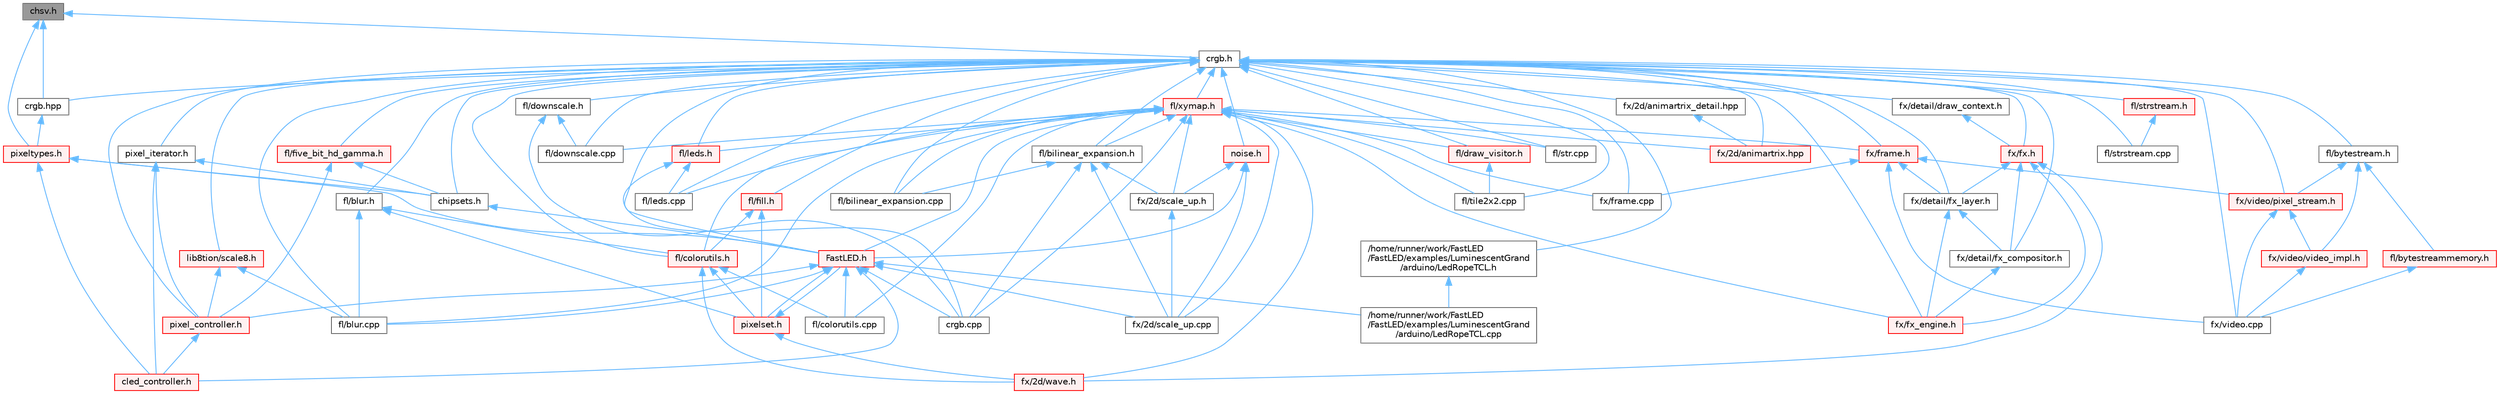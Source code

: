 digraph "chsv.h"
{
 // INTERACTIVE_SVG=YES
 // LATEX_PDF_SIZE
  bgcolor="transparent";
  edge [fontname=Helvetica,fontsize=10,labelfontname=Helvetica,labelfontsize=10];
  node [fontname=Helvetica,fontsize=10,shape=box,height=0.2,width=0.4];
  Node1 [id="Node000001",label="chsv.h",height=0.2,width=0.4,color="gray40", fillcolor="grey60", style="filled", fontcolor="black",tooltip="Defines the hue, saturation, and value (HSV) pixel struct."];
  Node1 -> Node2 [id="edge1_Node000001_Node000002",dir="back",color="steelblue1",style="solid",tooltip=" "];
  Node2 [id="Node000002",label="crgb.h",height=0.2,width=0.4,color="grey40", fillcolor="white", style="filled",URL="$db/dd1/crgb_8h.html",tooltip="Defines the red, green, and blue (RGB) pixel struct."];
  Node2 -> Node3 [id="edge2_Node000002_Node000003",dir="back",color="steelblue1",style="solid",tooltip=" "];
  Node3 [id="Node000003",label="/home/runner/work/FastLED\l/FastLED/examples/LuminescentGrand\l/arduino/LedRopeTCL.h",height=0.2,width=0.4,color="grey40", fillcolor="white", style="filled",URL="$d9/d7e/_led_rope_t_c_l_8h.html",tooltip=" "];
  Node3 -> Node4 [id="edge3_Node000003_Node000004",dir="back",color="steelblue1",style="solid",tooltip=" "];
  Node4 [id="Node000004",label="/home/runner/work/FastLED\l/FastLED/examples/LuminescentGrand\l/arduino/LedRopeTCL.cpp",height=0.2,width=0.4,color="grey40", fillcolor="white", style="filled",URL="$d6/dc9/_led_rope_t_c_l_8cpp.html",tooltip=" "];
  Node2 -> Node5 [id="edge4_Node000002_Node000005",dir="back",color="steelblue1",style="solid",tooltip=" "];
  Node5 [id="Node000005",label="chipsets.h",height=0.2,width=0.4,color="grey40", fillcolor="white", style="filled",URL="$db/d66/chipsets_8h.html",tooltip="Contains the bulk of the definitions for the various LED chipsets supported."];
  Node5 -> Node6 [id="edge5_Node000005_Node000006",dir="back",color="steelblue1",style="solid",tooltip=" "];
  Node6 [id="Node000006",label="FastLED.h",height=0.2,width=0.4,color="red", fillcolor="#FFF0F0", style="filled",URL="$db/d97/_fast_l_e_d_8h.html",tooltip="central include file for FastLED, defines the CFastLED class/object"];
  Node6 -> Node4 [id="edge6_Node000006_Node000004",dir="back",color="steelblue1",style="solid",tooltip=" "];
  Node6 -> Node76 [id="edge7_Node000006_Node000076",dir="back",color="steelblue1",style="solid",tooltip=" "];
  Node76 [id="Node000076",label="cled_controller.h",height=0.2,width=0.4,color="red", fillcolor="#FFF0F0", style="filled",URL="$db/d6d/cled__controller_8h.html",tooltip="base definitions used by led controllers for writing out led data"];
  Node6 -> Node82 [id="edge8_Node000006_Node000082",dir="back",color="steelblue1",style="solid",tooltip=" "];
  Node82 [id="Node000082",label="crgb.cpp",height=0.2,width=0.4,color="grey40", fillcolor="white", style="filled",URL="$d0/de3/crgb_8cpp.html",tooltip="Utility functions for the red, green, and blue (RGB) pixel struct."];
  Node6 -> Node91 [id="edge9_Node000006_Node000091",dir="back",color="steelblue1",style="solid",tooltip=" "];
  Node91 [id="Node000091",label="fl/blur.cpp",height=0.2,width=0.4,color="grey40", fillcolor="white", style="filled",URL="$de/dc8/blur_8cpp.html",tooltip=" "];
  Node6 -> Node92 [id="edge10_Node000006_Node000092",dir="back",color="steelblue1",style="solid",tooltip=" "];
  Node92 [id="Node000092",label="fl/colorutils.cpp",height=0.2,width=0.4,color="grey40", fillcolor="white", style="filled",URL="$da/d2d/colorutils_8cpp.html",tooltip="Misc utility functions for palettes, blending, and more."];
  Node6 -> Node105 [id="edge11_Node000006_Node000105",dir="back",color="steelblue1",style="solid",tooltip=" "];
  Node105 [id="Node000105",label="fx/2d/scale_up.cpp",height=0.2,width=0.4,color="grey40", fillcolor="white", style="filled",URL="$dc/d8c/scale__up_8cpp.html",tooltip=" "];
  Node6 -> Node117 [id="edge12_Node000006_Node000117",dir="back",color="steelblue1",style="solid",tooltip=" "];
  Node117 [id="Node000117",label="pixel_controller.h",height=0.2,width=0.4,color="red", fillcolor="#FFF0F0", style="filled",URL="$d5/d4d/pixel__controller_8h.html",tooltip="Low level pixel data writing class."];
  Node117 -> Node76 [id="edge13_Node000117_Node000076",dir="back",color="steelblue1",style="solid",tooltip=" "];
  Node6 -> Node118 [id="edge14_Node000006_Node000118",dir="back",color="steelblue1",style="solid",tooltip=" "];
  Node118 [id="Node000118",label="pixelset.h",height=0.2,width=0.4,color="red", fillcolor="#FFF0F0", style="filled",URL="$d4/d46/pixelset_8h.html",tooltip="Declares classes for managing logical groups of LEDs."];
  Node118 -> Node6 [id="edge15_Node000118_Node000006",dir="back",color="steelblue1",style="solid",tooltip=" "];
  Node118 -> Node120 [id="edge16_Node000118_Node000120",dir="back",color="steelblue1",style="solid",tooltip=" "];
  Node120 [id="Node000120",label="fx/2d/wave.h",height=0.2,width=0.4,color="red", fillcolor="#FFF0F0", style="filled",URL="$de/de9/src_2fx_22d_2wave_8h.html",tooltip=" "];
  Node2 -> Node82 [id="edge17_Node000002_Node000082",dir="back",color="steelblue1",style="solid",tooltip=" "];
  Node2 -> Node112 [id="edge18_Node000002_Node000112",dir="back",color="steelblue1",style="solid",tooltip=" "];
  Node112 [id="Node000112",label="crgb.hpp",height=0.2,width=0.4,color="grey40", fillcolor="white", style="filled",URL="$d0/d4b/crgb_8hpp.html",tooltip="Defines utility functions for the red, green, and blue (RGB) pixel struct."];
  Node112 -> Node113 [id="edge19_Node000112_Node000113",dir="back",color="steelblue1",style="solid",tooltip=" "];
  Node113 [id="Node000113",label="pixeltypes.h",height=0.2,width=0.4,color="red", fillcolor="#FFF0F0", style="filled",URL="$d2/dba/pixeltypes_8h.html",tooltip="Includes defintions for RGB and HSV pixels."];
  Node113 -> Node6 [id="edge20_Node000113_Node000006",dir="back",color="steelblue1",style="solid",tooltip=" "];
  Node113 -> Node5 [id="edge21_Node000113_Node000005",dir="back",color="steelblue1",style="solid",tooltip=" "];
  Node113 -> Node76 [id="edge22_Node000113_Node000076",dir="back",color="steelblue1",style="solid",tooltip=" "];
  Node2 -> Node127 [id="edge23_Node000002_Node000127",dir="back",color="steelblue1",style="solid",tooltip=" "];
  Node127 [id="Node000127",label="fl/bilinear_expansion.cpp",height=0.2,width=0.4,color="grey40", fillcolor="white", style="filled",URL="$de/d80/bilinear__expansion_8cpp.html",tooltip="Demonstrates how to mix noise generation with color palettes on a 2D LED matrix."];
  Node2 -> Node128 [id="edge24_Node000002_Node000128",dir="back",color="steelblue1",style="solid",tooltip=" "];
  Node128 [id="Node000128",label="fl/bilinear_expansion.h",height=0.2,width=0.4,color="grey40", fillcolor="white", style="filled",URL="$da/d34/bilinear__expansion_8h.html",tooltip="Demonstrates how to mix noise generation with color palettes on a 2D LED matrix."];
  Node128 -> Node82 [id="edge25_Node000128_Node000082",dir="back",color="steelblue1",style="solid",tooltip=" "];
  Node128 -> Node127 [id="edge26_Node000128_Node000127",dir="back",color="steelblue1",style="solid",tooltip=" "];
  Node128 -> Node105 [id="edge27_Node000128_Node000105",dir="back",color="steelblue1",style="solid",tooltip=" "];
  Node128 -> Node129 [id="edge28_Node000128_Node000129",dir="back",color="steelblue1",style="solid",tooltip=" "];
  Node129 [id="Node000129",label="fx/2d/scale_up.h",height=0.2,width=0.4,color="grey40", fillcolor="white", style="filled",URL="$d2/d74/scale__up_8h.html",tooltip="Expands a grid using bilinear interpolation and scaling up."];
  Node129 -> Node105 [id="edge29_Node000129_Node000105",dir="back",color="steelblue1",style="solid",tooltip=" "];
  Node2 -> Node91 [id="edge30_Node000002_Node000091",dir="back",color="steelblue1",style="solid",tooltip=" "];
  Node2 -> Node130 [id="edge31_Node000002_Node000130",dir="back",color="steelblue1",style="solid",tooltip=" "];
  Node130 [id="Node000130",label="fl/blur.h",height=0.2,width=0.4,color="grey40", fillcolor="white", style="filled",URL="$d4/df5/blur_8h.html",tooltip=" "];
  Node130 -> Node91 [id="edge32_Node000130_Node000091",dir="back",color="steelblue1",style="solid",tooltip=" "];
  Node130 -> Node131 [id="edge33_Node000130_Node000131",dir="back",color="steelblue1",style="solid",tooltip=" "];
  Node131 [id="Node000131",label="fl/colorutils.h",height=0.2,width=0.4,color="red", fillcolor="#FFF0F0", style="filled",URL="$d7/df9/fl_2colorutils_8h.html",tooltip="Utility functions for color fill, palettes, blending, and more."];
  Node131 -> Node92 [id="edge34_Node000131_Node000092",dir="back",color="steelblue1",style="solid",tooltip=" "];
  Node131 -> Node120 [id="edge35_Node000131_Node000120",dir="back",color="steelblue1",style="solid",tooltip=" "];
  Node131 -> Node118 [id="edge36_Node000131_Node000118",dir="back",color="steelblue1",style="solid",tooltip=" "];
  Node130 -> Node118 [id="edge37_Node000130_Node000118",dir="back",color="steelblue1",style="solid",tooltip=" "];
  Node2 -> Node140 [id="edge38_Node000002_Node000140",dir="back",color="steelblue1",style="solid",tooltip=" "];
  Node140 [id="Node000140",label="fl/bytestream.h",height=0.2,width=0.4,color="grey40", fillcolor="white", style="filled",URL="$dd/d2b/bytestream_8h.html",tooltip=" "];
  Node140 -> Node141 [id="edge39_Node000140_Node000141",dir="back",color="steelblue1",style="solid",tooltip=" "];
  Node141 [id="Node000141",label="fl/bytestreammemory.h",height=0.2,width=0.4,color="red", fillcolor="#FFF0F0", style="filled",URL="$d1/d24/bytestreammemory_8h.html",tooltip=" "];
  Node141 -> Node143 [id="edge40_Node000141_Node000143",dir="back",color="steelblue1",style="solid",tooltip=" "];
  Node143 [id="Node000143",label="fx/video.cpp",height=0.2,width=0.4,color="grey40", fillcolor="white", style="filled",URL="$d0/d05/video_8cpp.html",tooltip=" "];
  Node140 -> Node144 [id="edge41_Node000140_Node000144",dir="back",color="steelblue1",style="solid",tooltip=" "];
  Node144 [id="Node000144",label="fx/video/pixel_stream.h",height=0.2,width=0.4,color="red", fillcolor="#FFF0F0", style="filled",URL="$d3/dfa/pixel__stream_8h.html",tooltip=" "];
  Node144 -> Node143 [id="edge42_Node000144_Node000143",dir="back",color="steelblue1",style="solid",tooltip=" "];
  Node144 -> Node147 [id="edge43_Node000144_Node000147",dir="back",color="steelblue1",style="solid",tooltip=" "];
  Node147 [id="Node000147",label="fx/video/video_impl.h",height=0.2,width=0.4,color="red", fillcolor="#FFF0F0", style="filled",URL="$d5/d82/video__impl_8h.html",tooltip=" "];
  Node147 -> Node143 [id="edge44_Node000147_Node000143",dir="back",color="steelblue1",style="solid",tooltip=" "];
  Node140 -> Node147 [id="edge45_Node000140_Node000147",dir="back",color="steelblue1",style="solid",tooltip=" "];
  Node2 -> Node131 [id="edge46_Node000002_Node000131",dir="back",color="steelblue1",style="solid",tooltip=" "];
  Node2 -> Node150 [id="edge47_Node000002_Node000150",dir="back",color="steelblue1",style="solid",tooltip=" "];
  Node150 [id="Node000150",label="fl/downscale.cpp",height=0.2,width=0.4,color="grey40", fillcolor="white", style="filled",URL="$d8/df9/downscale_8cpp.html",tooltip=" "];
  Node2 -> Node151 [id="edge48_Node000002_Node000151",dir="back",color="steelblue1",style="solid",tooltip=" "];
  Node151 [id="Node000151",label="fl/downscale.h",height=0.2,width=0.4,color="grey40", fillcolor="white", style="filled",URL="$d2/d61/downscale_8h.html",tooltip=" "];
  Node151 -> Node82 [id="edge49_Node000151_Node000082",dir="back",color="steelblue1",style="solid",tooltip=" "];
  Node151 -> Node150 [id="edge50_Node000151_Node000150",dir="back",color="steelblue1",style="solid",tooltip=" "];
  Node2 -> Node136 [id="edge51_Node000002_Node000136",dir="back",color="steelblue1",style="solid",tooltip=" "];
  Node136 [id="Node000136",label="fl/draw_visitor.h",height=0.2,width=0.4,color="red", fillcolor="#FFF0F0", style="filled",URL="$d0/d4f/draw__visitor_8h.html",tooltip=" "];
  Node136 -> Node138 [id="edge52_Node000136_Node000138",dir="back",color="steelblue1",style="solid",tooltip=" "];
  Node138 [id="Node000138",label="fl/tile2x2.cpp",height=0.2,width=0.4,color="grey40", fillcolor="white", style="filled",URL="$db/d15/tile2x2_8cpp.html",tooltip=" "];
  Node2 -> Node152 [id="edge53_Node000002_Node000152",dir="back",color="steelblue1",style="solid",tooltip=" "];
  Node152 [id="Node000152",label="fl/fill.h",height=0.2,width=0.4,color="red", fillcolor="#FFF0F0", style="filled",URL="$d2/d78/fill_8h.html",tooltip=" "];
  Node152 -> Node131 [id="edge54_Node000152_Node000131",dir="back",color="steelblue1",style="solid",tooltip=" "];
  Node152 -> Node118 [id="edge55_Node000152_Node000118",dir="back",color="steelblue1",style="solid",tooltip=" "];
  Node2 -> Node154 [id="edge56_Node000002_Node000154",dir="back",color="steelblue1",style="solid",tooltip=" "];
  Node154 [id="Node000154",label="fl/five_bit_hd_gamma.h",height=0.2,width=0.4,color="red", fillcolor="#FFF0F0", style="filled",URL="$dc/d44/five__bit__hd__gamma_8h.html",tooltip="Declares functions for five-bit gamma correction."];
  Node154 -> Node5 [id="edge57_Node000154_Node000005",dir="back",color="steelblue1",style="solid",tooltip=" "];
  Node154 -> Node117 [id="edge58_Node000154_Node000117",dir="back",color="steelblue1",style="solid",tooltip=" "];
  Node2 -> Node155 [id="edge59_Node000002_Node000155",dir="back",color="steelblue1",style="solid",tooltip=" "];
  Node155 [id="Node000155",label="fl/leds.cpp",height=0.2,width=0.4,color="grey40", fillcolor="white", style="filled",URL="$d6/d78/leds_8cpp.html",tooltip=" "];
  Node2 -> Node156 [id="edge60_Node000002_Node000156",dir="back",color="steelblue1",style="solid",tooltip=" "];
  Node156 [id="Node000156",label="fl/leds.h",height=0.2,width=0.4,color="red", fillcolor="#FFF0F0", style="filled",URL="$da/d78/leds_8h.html",tooltip=" "];
  Node156 -> Node6 [id="edge61_Node000156_Node000006",dir="back",color="steelblue1",style="solid",tooltip=" "];
  Node156 -> Node155 [id="edge62_Node000156_Node000155",dir="back",color="steelblue1",style="solid",tooltip=" "];
  Node2 -> Node162 [id="edge63_Node000002_Node000162",dir="back",color="steelblue1",style="solid",tooltip=" "];
  Node162 [id="Node000162",label="fl/str.cpp",height=0.2,width=0.4,color="grey40", fillcolor="white", style="filled",URL="$d1/d1f/str_8cpp.html",tooltip=" "];
  Node2 -> Node163 [id="edge64_Node000002_Node000163",dir="back",color="steelblue1",style="solid",tooltip=" "];
  Node163 [id="Node000163",label="fl/strstream.cpp",height=0.2,width=0.4,color="grey40", fillcolor="white", style="filled",URL="$d3/d80/strstream_8cpp.html",tooltip=" "];
  Node2 -> Node164 [id="edge65_Node000002_Node000164",dir="back",color="steelblue1",style="solid",tooltip=" "];
  Node164 [id="Node000164",label="fl/strstream.h",height=0.2,width=0.4,color="red", fillcolor="#FFF0F0", style="filled",URL="$d8/d00/strstream_8h.html",tooltip=" "];
  Node164 -> Node163 [id="edge66_Node000164_Node000163",dir="back",color="steelblue1",style="solid",tooltip=" "];
  Node2 -> Node138 [id="edge67_Node000002_Node000138",dir="back",color="steelblue1",style="solid",tooltip=" "];
  Node2 -> Node200 [id="edge68_Node000002_Node000200",dir="back",color="steelblue1",style="solid",tooltip=" "];
  Node200 [id="Node000200",label="fl/xymap.h",height=0.2,width=0.4,color="red", fillcolor="#FFF0F0", style="filled",URL="$da/d61/xymap_8h.html",tooltip=" "];
  Node200 -> Node6 [id="edge69_Node000200_Node000006",dir="back",color="steelblue1",style="solid",tooltip=" "];
  Node200 -> Node82 [id="edge70_Node000200_Node000082",dir="back",color="steelblue1",style="solid",tooltip=" "];
  Node200 -> Node127 [id="edge71_Node000200_Node000127",dir="back",color="steelblue1",style="solid",tooltip=" "];
  Node200 -> Node128 [id="edge72_Node000200_Node000128",dir="back",color="steelblue1",style="solid",tooltip=" "];
  Node200 -> Node91 [id="edge73_Node000200_Node000091",dir="back",color="steelblue1",style="solid",tooltip=" "];
  Node200 -> Node92 [id="edge74_Node000200_Node000092",dir="back",color="steelblue1",style="solid",tooltip=" "];
  Node200 -> Node131 [id="edge75_Node000200_Node000131",dir="back",color="steelblue1",style="solid",tooltip=" "];
  Node200 -> Node150 [id="edge76_Node000200_Node000150",dir="back",color="steelblue1",style="solid",tooltip=" "];
  Node200 -> Node136 [id="edge77_Node000200_Node000136",dir="back",color="steelblue1",style="solid",tooltip=" "];
  Node200 -> Node155 [id="edge78_Node000200_Node000155",dir="back",color="steelblue1",style="solid",tooltip=" "];
  Node200 -> Node156 [id="edge79_Node000200_Node000156",dir="back",color="steelblue1",style="solid",tooltip=" "];
  Node200 -> Node162 [id="edge80_Node000200_Node000162",dir="back",color="steelblue1",style="solid",tooltip=" "];
  Node200 -> Node138 [id="edge81_Node000200_Node000138",dir="back",color="steelblue1",style="solid",tooltip=" "];
  Node200 -> Node199 [id="edge82_Node000200_Node000199",dir="back",color="steelblue1",style="solid",tooltip=" "];
  Node199 [id="Node000199",label="fx/2d/animartrix.hpp",height=0.2,width=0.4,color="red", fillcolor="#FFF0F0", style="filled",URL="$d3/dc3/animartrix_8hpp.html",tooltip=" "];
  Node200 -> Node105 [id="edge83_Node000200_Node000105",dir="back",color="steelblue1",style="solid",tooltip=" "];
  Node200 -> Node129 [id="edge84_Node000200_Node000129",dir="back",color="steelblue1",style="solid",tooltip=" "];
  Node200 -> Node120 [id="edge85_Node000200_Node000120",dir="back",color="steelblue1",style="solid",tooltip=" "];
  Node200 -> Node197 [id="edge86_Node000200_Node000197",dir="back",color="steelblue1",style="solid",tooltip=" "];
  Node197 [id="Node000197",label="fx/frame.cpp",height=0.2,width=0.4,color="grey40", fillcolor="white", style="filled",URL="$da/d14/frame_8cpp.html",tooltip=" "];
  Node200 -> Node208 [id="edge87_Node000200_Node000208",dir="back",color="steelblue1",style="solid",tooltip=" "];
  Node208 [id="Node000208",label="fx/frame.h",height=0.2,width=0.4,color="red", fillcolor="#FFF0F0", style="filled",URL="$df/d7d/frame_8h.html",tooltip=" "];
  Node208 -> Node195 [id="edge88_Node000208_Node000195",dir="back",color="steelblue1",style="solid",tooltip=" "];
  Node195 [id="Node000195",label="fx/detail/fx_layer.h",height=0.2,width=0.4,color="grey40", fillcolor="white", style="filled",URL="$d7/d2f/fx__layer_8h.html",tooltip=" "];
  Node195 -> Node196 [id="edge89_Node000195_Node000196",dir="back",color="steelblue1",style="solid",tooltip=" "];
  Node196 [id="Node000196",label="fx/detail/fx_compositor.h",height=0.2,width=0.4,color="grey40", fillcolor="white", style="filled",URL="$d5/d6b/fx__compositor_8h.html",tooltip=" "];
  Node196 -> Node186 [id="edge90_Node000196_Node000186",dir="back",color="steelblue1",style="solid",tooltip=" "];
  Node186 [id="Node000186",label="fx/fx_engine.h",height=0.2,width=0.4,color="red", fillcolor="#FFF0F0", style="filled",URL="$d9/d3c/fx__engine_8h.html",tooltip=" "];
  Node195 -> Node186 [id="edge91_Node000195_Node000186",dir="back",color="steelblue1",style="solid",tooltip=" "];
  Node208 -> Node197 [id="edge92_Node000208_Node000197",dir="back",color="steelblue1",style="solid",tooltip=" "];
  Node208 -> Node143 [id="edge93_Node000208_Node000143",dir="back",color="steelblue1",style="solid",tooltip=" "];
  Node208 -> Node144 [id="edge94_Node000208_Node000144",dir="back",color="steelblue1",style="solid",tooltip=" "];
  Node200 -> Node186 [id="edge95_Node000200_Node000186",dir="back",color="steelblue1",style="solid",tooltip=" "];
  Node2 -> Node199 [id="edge96_Node000002_Node000199",dir="back",color="steelblue1",style="solid",tooltip=" "];
  Node2 -> Node210 [id="edge97_Node000002_Node000210",dir="back",color="steelblue1",style="solid",tooltip=" "];
  Node210 [id="Node000210",label="fx/2d/animartrix_detail.hpp",height=0.2,width=0.4,color="grey40", fillcolor="white", style="filled",URL="$d3/d3b/animartrix__detail_8hpp.html",tooltip=" "];
  Node210 -> Node199 [id="edge98_Node000210_Node000199",dir="back",color="steelblue1",style="solid",tooltip=" "];
  Node2 -> Node211 [id="edge99_Node000002_Node000211",dir="back",color="steelblue1",style="solid",tooltip=" "];
  Node211 [id="Node000211",label="fx/detail/draw_context.h",height=0.2,width=0.4,color="grey40", fillcolor="white", style="filled",URL="$db/ded/draw__context_8h.html",tooltip=" "];
  Node211 -> Node212 [id="edge100_Node000211_Node000212",dir="back",color="steelblue1",style="solid",tooltip=" "];
  Node212 [id="Node000212",label="fx/fx.h",height=0.2,width=0.4,color="red", fillcolor="#FFF0F0", style="filled",URL="$d2/d0c/fx_8h.html",tooltip=" "];
  Node212 -> Node120 [id="edge101_Node000212_Node000120",dir="back",color="steelblue1",style="solid",tooltip=" "];
  Node212 -> Node196 [id="edge102_Node000212_Node000196",dir="back",color="steelblue1",style="solid",tooltip=" "];
  Node212 -> Node195 [id="edge103_Node000212_Node000195",dir="back",color="steelblue1",style="solid",tooltip=" "];
  Node212 -> Node186 [id="edge104_Node000212_Node000186",dir="back",color="steelblue1",style="solid",tooltip=" "];
  Node2 -> Node196 [id="edge105_Node000002_Node000196",dir="back",color="steelblue1",style="solid",tooltip=" "];
  Node2 -> Node195 [id="edge106_Node000002_Node000195",dir="back",color="steelblue1",style="solid",tooltip=" "];
  Node2 -> Node197 [id="edge107_Node000002_Node000197",dir="back",color="steelblue1",style="solid",tooltip=" "];
  Node2 -> Node208 [id="edge108_Node000002_Node000208",dir="back",color="steelblue1",style="solid",tooltip=" "];
  Node2 -> Node212 [id="edge109_Node000002_Node000212",dir="back",color="steelblue1",style="solid",tooltip=" "];
  Node2 -> Node186 [id="edge110_Node000002_Node000186",dir="back",color="steelblue1",style="solid",tooltip=" "];
  Node2 -> Node143 [id="edge111_Node000002_Node000143",dir="back",color="steelblue1",style="solid",tooltip=" "];
  Node2 -> Node144 [id="edge112_Node000002_Node000144",dir="back",color="steelblue1",style="solid",tooltip=" "];
  Node2 -> Node216 [id="edge113_Node000002_Node000216",dir="back",color="steelblue1",style="solid",tooltip=" "];
  Node216 [id="Node000216",label="lib8tion/scale8.h",height=0.2,width=0.4,color="red", fillcolor="#FFF0F0", style="filled",URL="$db/d91/scale8_8h.html",tooltip="Fast, efficient 8-bit scaling functions specifically designed for high-performance LED programming."];
  Node216 -> Node91 [id="edge114_Node000216_Node000091",dir="back",color="steelblue1",style="solid",tooltip=" "];
  Node216 -> Node117 [id="edge115_Node000216_Node000117",dir="back",color="steelblue1",style="solid",tooltip=" "];
  Node2 -> Node218 [id="edge116_Node000002_Node000218",dir="back",color="steelblue1",style="solid",tooltip=" "];
  Node218 [id="Node000218",label="noise.h",height=0.2,width=0.4,color="red", fillcolor="#FFF0F0", style="filled",URL="$d1/d31/noise_8h.html",tooltip="Functions to generate and fill arrays with noise."];
  Node218 -> Node6 [id="edge117_Node000218_Node000006",dir="back",color="steelblue1",style="solid",tooltip=" "];
  Node218 -> Node105 [id="edge118_Node000218_Node000105",dir="back",color="steelblue1",style="solid",tooltip=" "];
  Node218 -> Node129 [id="edge119_Node000218_Node000129",dir="back",color="steelblue1",style="solid",tooltip=" "];
  Node2 -> Node117 [id="edge120_Node000002_Node000117",dir="back",color="steelblue1",style="solid",tooltip=" "];
  Node2 -> Node220 [id="edge121_Node000002_Node000220",dir="back",color="steelblue1",style="solid",tooltip=" "];
  Node220 [id="Node000220",label="pixel_iterator.h",height=0.2,width=0.4,color="grey40", fillcolor="white", style="filled",URL="$d8/d6c/pixel__iterator_8h.html",tooltip="Non-templated low level pixel data writing class."];
  Node220 -> Node5 [id="edge122_Node000220_Node000005",dir="back",color="steelblue1",style="solid",tooltip=" "];
  Node220 -> Node76 [id="edge123_Node000220_Node000076",dir="back",color="steelblue1",style="solid",tooltip=" "];
  Node220 -> Node117 [id="edge124_Node000220_Node000117",dir="back",color="steelblue1",style="solid",tooltip=" "];
  Node1 -> Node112 [id="edge125_Node000001_Node000112",dir="back",color="steelblue1",style="solid",tooltip=" "];
  Node1 -> Node113 [id="edge126_Node000001_Node000113",dir="back",color="steelblue1",style="solid",tooltip=" "];
}
